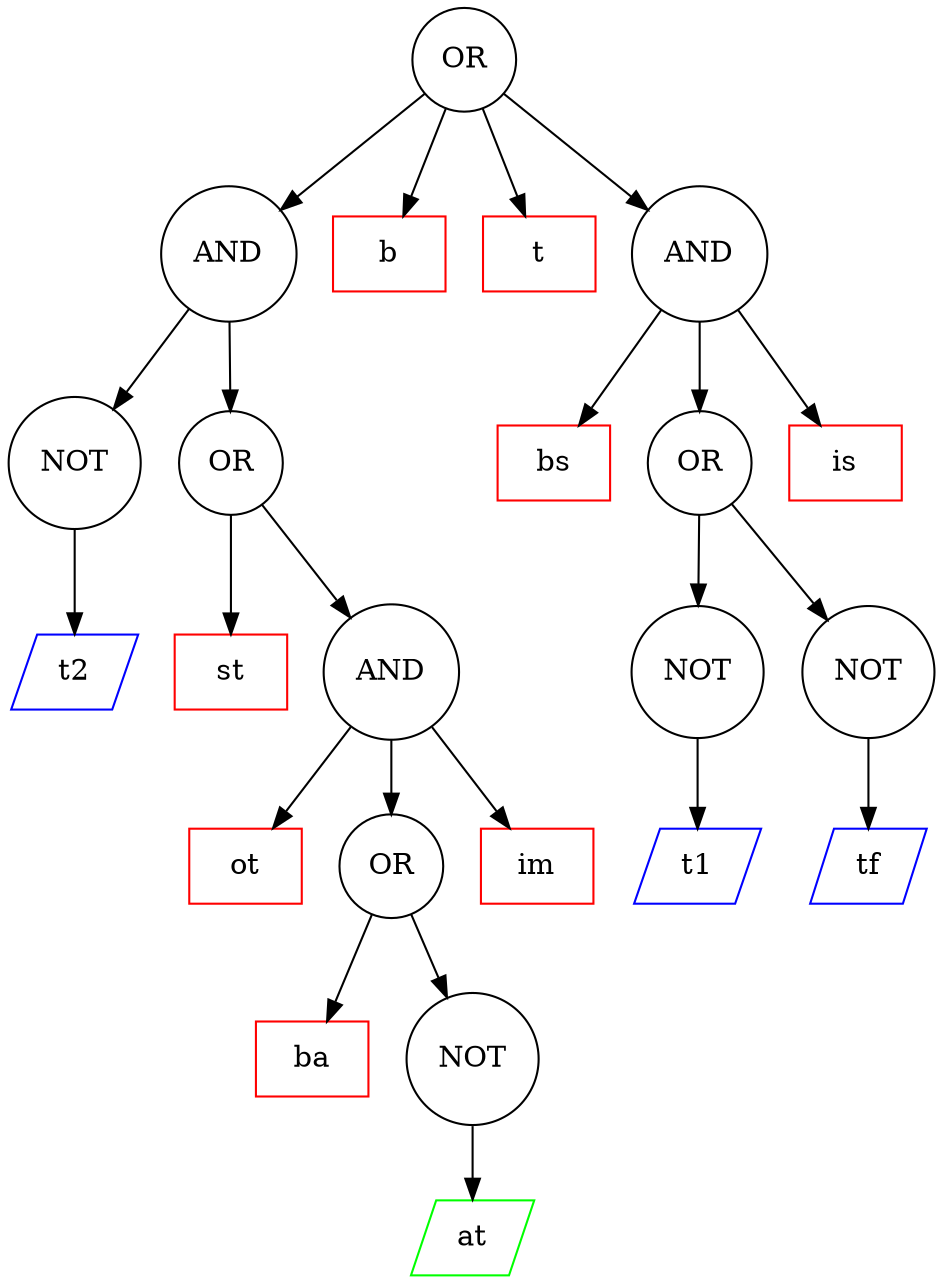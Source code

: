 digraph attack_defense_tree {
F0 [shape=circle, label=OR, color=black]
F1 [shape=circle, label=AND, color=black]
F2 [shape=circle, label=NOT, color=black]
F3 [shape=parallelogram, label=t2, color=blue]
F2 -> F3
F1 -> F2
F4 [shape=circle, label=OR, color=black]
F5 [shape=rectangle, label=st, color=red]
F4 -> F5
F6 [shape=circle, label=AND, color=black]
F7 [shape=rectangle, label=ot, color=red]
F6 -> F7
F8 [shape=circle, label=OR, color=black]
F9 [shape=rectangle, label=ba, color=red]
F8 -> F9
F10 [shape=circle, label=NOT, color=black]
F11 [shape=parallelogram, label=at, color=green]
F10 -> F11
F8 -> F10
F6 -> F8
F12 [shape=rectangle, label=im, color=red]
F6 -> F12
F4 -> F6
F1 -> F4
F0 -> F1
F13 [shape=rectangle, label=b, color=red]
F0 -> F13
F14 [shape=rectangle, label=t, color=red]
F0 -> F14
F15 [shape=circle, label=AND, color=black]
F16 [shape=rectangle, label=bs, color=red]
F15 -> F16
F17 [shape=circle, label=OR, color=black]
F18 [shape=circle, label=NOT, color=black]
F19 [shape=parallelogram, label=t1, color=blue]
F18 -> F19
F17 -> F18
F20 [shape=circle, label=NOT, color=black]
F21 [shape=parallelogram, label=tf, color=blue]
F20 -> F21
F17 -> F20
F15 -> F17
F22 [shape=rectangle, label=is, color=red]
F15 -> F22
F0 -> F15
}